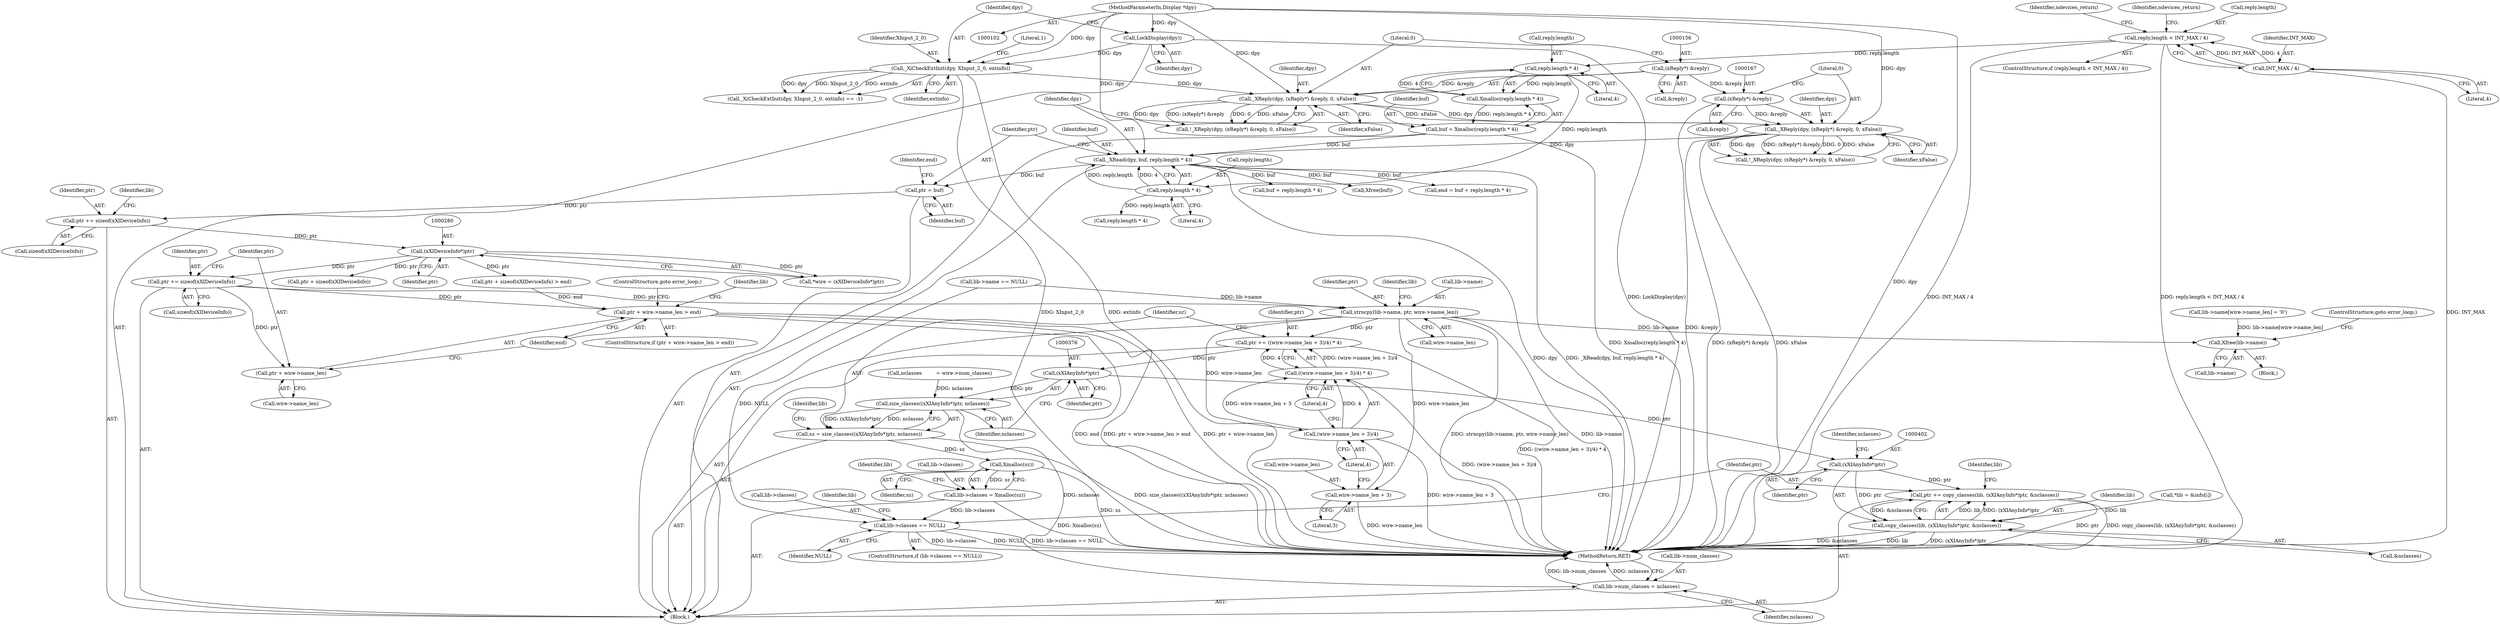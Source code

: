 digraph "0_libXi_19a9cd607de73947fcfb104682f203ffe4e1f4e5_2@API" {
"1000313" [label="(Call,ptr += sizeof(xXIDeviceInfo))"];
"1000279" [label="(Call,(xXIDeviceInfo*)ptr)"];
"1000254" [label="(Call,ptr += sizeof(xXIDeviceInfo))"];
"1000228" [label="(Call,ptr = buf)"];
"1000220" [label="(Call,_XRead(dpy, buf, reply.length * 4))"];
"1000164" [label="(Call,_XReply(dpy, (xReply*) &reply, 0, xFalse))"];
"1000153" [label="(Call,_XReply(dpy, (xReply*) &reply, 0, xFalse))"];
"1000122" [label="(Call,_XiCheckExtInit(dpy, XInput_2_0, extinfo))"];
"1000118" [label="(Call,LockDisplay(dpy))"];
"1000103" [label="(MethodParameterIn,Display *dpy)"];
"1000155" [label="(Call,(xReply*) &reply)"];
"1000166" [label="(Call,(xReply*) &reply)"];
"1000212" [label="(Call,buf = Xmalloc(reply.length * 4))"];
"1000214" [label="(Call,Xmalloc(reply.length * 4))"];
"1000215" [label="(Call,reply.length * 4)"];
"1000174" [label="(Call,reply.length < INT_MAX / 4)"];
"1000178" [label="(Call,INT_MAX / 4)"];
"1000223" [label="(Call,reply.length * 4)"];
"1000318" [label="(Call,ptr + wire->name_len > end)"];
"1000319" [label="(Call,ptr + wire->name_len)"];
"1000344" [label="(Call,strncpy(lib->name, ptr, wire->name_len))"];
"1000361" [label="(Call,ptr += ((wire->name_len + 3)/4) * 4)"];
"1000375" [label="(Call,(xXIAnyInfo*)ptr)"];
"1000374" [label="(Call,size_classes((xXIAnyInfo*)ptr, nclasses))"];
"1000372" [label="(Call,sz = size_classes((xXIAnyInfo*)ptr, nclasses))"];
"1000383" [label="(Call,Xmalloc(sz))"];
"1000379" [label="(Call,lib->classes = Xmalloc(sz))"];
"1000386" [label="(Call,lib->classes == NULL)"];
"1000406" [label="(Call,lib->num_classes = nclasses)"];
"1000401" [label="(Call,(xXIAnyInfo*)ptr)"];
"1000397" [label="(Call,ptr += copy_classes(lib, (xXIAnyInfo*)ptr, &nclasses))"];
"1000399" [label="(Call,copy_classes(lib, (xXIAnyInfo*)ptr, &nclasses))"];
"1000364" [label="(Call,(wire->name_len + 3)/4)"];
"1000363" [label="(Call,((wire->name_len + 3)/4) * 4)"];
"1000365" [label="(Call,wire->name_len + 3)"];
"1000392" [label="(Call,Xfree(lib->name))"];
"1000283" [label="(Call,ptr + sizeof(xXIDeviceInfo) > end)"];
"1000227" [label="(Literal,4)"];
"1000224" [label="(Call,reply.length)"];
"1000400" [label="(Identifier,lib)"];
"1000124" [label="(Identifier,XInput_2_0)"];
"1000388" [label="(Identifier,lib)"];
"1000385" [label="(ControlStructure,if (lib->classes == NULL))"];
"1000279" [label="(Call,(xXIDeviceInfo*)ptr)"];
"1000277" [label="(Call,*wire = (xXIDeviceInfo*)ptr)"];
"1000118" [label="(Call,LockDisplay(dpy))"];
"1000203" [label="(Identifier,ndevices_return)"];
"1000406" [label="(Call,lib->num_classes = nclasses)"];
"1000166" [label="(Call,(xReply*) &reply)"];
"1000399" [label="(Call,copy_classes(lib, (xXIAnyInfo*)ptr, &nclasses))"];
"1000386" [label="(Call,lib->classes == NULL)"];
"1000369" [label="(Literal,3)"];
"1000127" [label="(Literal,1)"];
"1000364" [label="(Call,(wire->name_len + 3)/4)"];
"1000213" [label="(Identifier,buf)"];
"1000233" [label="(Call,buf + reply.length * 4)"];
"1000375" [label="(Call,(xXIAnyInfo*)ptr)"];
"1000405" [label="(Identifier,nclasses)"];
"1000260" [label="(Identifier,lib)"];
"1000175" [label="(Call,reply.length)"];
"1000371" [label="(Literal,4)"];
"1000362" [label="(Identifier,ptr)"];
"1000180" [label="(Literal,4)"];
"1000325" [label="(ControlStructure,goto error_loop;)"];
"1000355" [label="(Identifier,lib)"];
"1000179" [label="(Identifier,INT_MAX)"];
"1000404" [label="(Call,&nclasses)"];
"1000222" [label="(Identifier,buf)"];
"1000270" [label="(Call,*lib = &info[i])"];
"1000165" [label="(Identifier,dpy)"];
"1000173" [label="(ControlStructure,if (reply.length < INT_MAX / 4))"];
"1000361" [label="(Call,ptr += ((wire->name_len + 3)/4) * 4)"];
"1000366" [label="(Call,wire->name_len)"];
"1000168" [label="(Call,&reply)"];
"1000324" [label="(Identifier,end)"];
"1000123" [label="(Identifier,dpy)"];
"1000152" [label="(Call,!_XReply(dpy, (xReply*) &reply, 0, xFalse))"];
"1000212" [label="(Call,buf = Xmalloc(reply.length * 4))"];
"1000381" [label="(Identifier,lib)"];
"1000119" [label="(Identifier,dpy)"];
"1000230" [label="(Identifier,buf)"];
"1000159" [label="(Literal,0)"];
"1000157" [label="(Call,&reply)"];
"1000392" [label="(Call,Xfree(lib->name))"];
"1000410" [label="(Identifier,nclasses)"];
"1000229" [label="(Identifier,ptr)"];
"1000345" [label="(Call,lib->name)"];
"1000384" [label="(Identifier,sz)"];
"1000235" [label="(Call,reply.length * 4)"];
"1000387" [label="(Call,lib->classes)"];
"1000284" [label="(Call,ptr + sizeof(xXIDeviceInfo))"];
"1000352" [label="(Call,lib->name[wire->name_len] = '\0')"];
"1000228" [label="(Call,ptr = buf)"];
"1000153" [label="(Call,_XReply(dpy, (xReply*) &reply, 0, xFalse))"];
"1000232" [label="(Identifier,end)"];
"1000154" [label="(Identifier,dpy)"];
"1000396" [label="(ControlStructure,goto error_loop;)"];
"1000216" [label="(Call,reply.length)"];
"1000393" [label="(Call,lib->name)"];
"1000379" [label="(Call,lib->classes = Xmalloc(sz))"];
"1000254" [label="(Call,ptr += sizeof(xXIDeviceInfo))"];
"1000184" [label="(Identifier,ndevices_return)"];
"1000411" [label="(MethodReturn,RET)"];
"1000383" [label="(Call,Xmalloc(sz))"];
"1000314" [label="(Identifier,ptr)"];
"1000155" [label="(Call,(xReply*) &reply)"];
"1000380" [label="(Call,lib->classes)"];
"1000377" [label="(Identifier,ptr)"];
"1000315" [label="(Call,sizeof(xXIDeviceInfo))"];
"1000344" [label="(Call,strncpy(lib->name, ptr, wire->name_len))"];
"1000374" [label="(Call,size_classes((xXIAnyInfo*)ptr, nclasses))"];
"1000318" [label="(Call,ptr + wire->name_len > end)"];
"1000363" [label="(Call,((wire->name_len + 3)/4) * 4)"];
"1000407" [label="(Call,lib->num_classes)"];
"1000170" [label="(Literal,0)"];
"1000121" [label="(Call,_XiCheckExtInit(dpy, XInput_2_0, extinfo) == -1)"];
"1000349" [label="(Call,wire->name_len)"];
"1000163" [label="(Call,!_XReply(dpy, (xReply*) &reply, 0, xFalse))"];
"1000223" [label="(Call,reply.length * 4)"];
"1000365" [label="(Call,wire->name_len + 3)"];
"1000122" [label="(Call,_XiCheckExtInit(dpy, XInput_2_0, extinfo))"];
"1000401" [label="(Call,(xXIAnyInfo*)ptr)"];
"1000394" [label="(Identifier,lib)"];
"1000391" [label="(Block,)"];
"1000320" [label="(Identifier,ptr)"];
"1000255" [label="(Identifier,ptr)"];
"1000338" [label="(Call,lib->name == NULL)"];
"1000378" [label="(Identifier,nclasses)"];
"1000348" [label="(Identifier,ptr)"];
"1000321" [label="(Call,wire->name_len)"];
"1000372" [label="(Call,sz = size_classes((xXIAnyInfo*)ptr, nclasses))"];
"1000220" [label="(Call,_XRead(dpy, buf, reply.length * 4))"];
"1000313" [label="(Call,ptr += sizeof(xXIDeviceInfo))"];
"1000390" [label="(Identifier,NULL)"];
"1000125" [label="(Identifier,extinfo)"];
"1000164" [label="(Call,_XReply(dpy, (xReply*) &reply, 0, xFalse))"];
"1000174" [label="(Call,reply.length < INT_MAX / 4)"];
"1000256" [label="(Call,sizeof(xXIDeviceInfo))"];
"1000219" [label="(Literal,4)"];
"1000171" [label="(Identifier,xFalse)"];
"1000408" [label="(Identifier,lib)"];
"1000311" [label="(Call,Xfree(buf))"];
"1000214" [label="(Call,Xmalloc(reply.length * 4))"];
"1000178" [label="(Call,INT_MAX / 4)"];
"1000397" [label="(Call,ptr += copy_classes(lib, (xXIAnyInfo*)ptr, &nclasses))"];
"1000281" [label="(Identifier,ptr)"];
"1000328" [label="(Identifier,lib)"];
"1000249" [label="(Call,nclasses         = wire->num_classes)"];
"1000370" [label="(Literal,4)"];
"1000103" [label="(MethodParameterIn,Display *dpy)"];
"1000106" [label="(Block,)"];
"1000221" [label="(Identifier,dpy)"];
"1000231" [label="(Call,end = buf + reply.length * 4)"];
"1000373" [label="(Identifier,sz)"];
"1000215" [label="(Call,reply.length * 4)"];
"1000319" [label="(Call,ptr + wire->name_len)"];
"1000398" [label="(Identifier,ptr)"];
"1000317" [label="(ControlStructure,if (ptr + wire->name_len > end))"];
"1000160" [label="(Identifier,xFalse)"];
"1000403" [label="(Identifier,ptr)"];
"1000313" -> "1000106"  [label="AST: "];
"1000313" -> "1000315"  [label="CFG: "];
"1000314" -> "1000313"  [label="AST: "];
"1000315" -> "1000313"  [label="AST: "];
"1000320" -> "1000313"  [label="CFG: "];
"1000279" -> "1000313"  [label="DDG: ptr"];
"1000313" -> "1000318"  [label="DDG: ptr"];
"1000313" -> "1000319"  [label="DDG: ptr"];
"1000313" -> "1000344"  [label="DDG: ptr"];
"1000279" -> "1000277"  [label="AST: "];
"1000279" -> "1000281"  [label="CFG: "];
"1000280" -> "1000279"  [label="AST: "];
"1000281" -> "1000279"  [label="AST: "];
"1000277" -> "1000279"  [label="CFG: "];
"1000279" -> "1000277"  [label="DDG: ptr"];
"1000254" -> "1000279"  [label="DDG: ptr"];
"1000279" -> "1000283"  [label="DDG: ptr"];
"1000279" -> "1000284"  [label="DDG: ptr"];
"1000254" -> "1000106"  [label="AST: "];
"1000254" -> "1000256"  [label="CFG: "];
"1000255" -> "1000254"  [label="AST: "];
"1000256" -> "1000254"  [label="AST: "];
"1000260" -> "1000254"  [label="CFG: "];
"1000228" -> "1000254"  [label="DDG: ptr"];
"1000228" -> "1000106"  [label="AST: "];
"1000228" -> "1000230"  [label="CFG: "];
"1000229" -> "1000228"  [label="AST: "];
"1000230" -> "1000228"  [label="AST: "];
"1000232" -> "1000228"  [label="CFG: "];
"1000220" -> "1000228"  [label="DDG: buf"];
"1000220" -> "1000106"  [label="AST: "];
"1000220" -> "1000223"  [label="CFG: "];
"1000221" -> "1000220"  [label="AST: "];
"1000222" -> "1000220"  [label="AST: "];
"1000223" -> "1000220"  [label="AST: "];
"1000229" -> "1000220"  [label="CFG: "];
"1000220" -> "1000411"  [label="DDG: dpy"];
"1000220" -> "1000411"  [label="DDG: _XRead(dpy, buf, reply.length * 4)"];
"1000164" -> "1000220"  [label="DDG: dpy"];
"1000103" -> "1000220"  [label="DDG: dpy"];
"1000212" -> "1000220"  [label="DDG: buf"];
"1000223" -> "1000220"  [label="DDG: reply.length"];
"1000223" -> "1000220"  [label="DDG: 4"];
"1000220" -> "1000231"  [label="DDG: buf"];
"1000220" -> "1000233"  [label="DDG: buf"];
"1000220" -> "1000311"  [label="DDG: buf"];
"1000164" -> "1000163"  [label="AST: "];
"1000164" -> "1000171"  [label="CFG: "];
"1000165" -> "1000164"  [label="AST: "];
"1000166" -> "1000164"  [label="AST: "];
"1000170" -> "1000164"  [label="AST: "];
"1000171" -> "1000164"  [label="AST: "];
"1000163" -> "1000164"  [label="CFG: "];
"1000164" -> "1000411"  [label="DDG: (xReply*) &reply"];
"1000164" -> "1000411"  [label="DDG: xFalse"];
"1000164" -> "1000163"  [label="DDG: dpy"];
"1000164" -> "1000163"  [label="DDG: (xReply*) &reply"];
"1000164" -> "1000163"  [label="DDG: 0"];
"1000164" -> "1000163"  [label="DDG: xFalse"];
"1000153" -> "1000164"  [label="DDG: dpy"];
"1000153" -> "1000164"  [label="DDG: xFalse"];
"1000103" -> "1000164"  [label="DDG: dpy"];
"1000166" -> "1000164"  [label="DDG: &reply"];
"1000153" -> "1000152"  [label="AST: "];
"1000153" -> "1000160"  [label="CFG: "];
"1000154" -> "1000153"  [label="AST: "];
"1000155" -> "1000153"  [label="AST: "];
"1000159" -> "1000153"  [label="AST: "];
"1000160" -> "1000153"  [label="AST: "];
"1000152" -> "1000153"  [label="CFG: "];
"1000153" -> "1000152"  [label="DDG: dpy"];
"1000153" -> "1000152"  [label="DDG: (xReply*) &reply"];
"1000153" -> "1000152"  [label="DDG: 0"];
"1000153" -> "1000152"  [label="DDG: xFalse"];
"1000122" -> "1000153"  [label="DDG: dpy"];
"1000103" -> "1000153"  [label="DDG: dpy"];
"1000155" -> "1000153"  [label="DDG: &reply"];
"1000122" -> "1000121"  [label="AST: "];
"1000122" -> "1000125"  [label="CFG: "];
"1000123" -> "1000122"  [label="AST: "];
"1000124" -> "1000122"  [label="AST: "];
"1000125" -> "1000122"  [label="AST: "];
"1000127" -> "1000122"  [label="CFG: "];
"1000122" -> "1000411"  [label="DDG: extinfo"];
"1000122" -> "1000411"  [label="DDG: XInput_2_0"];
"1000122" -> "1000121"  [label="DDG: dpy"];
"1000122" -> "1000121"  [label="DDG: XInput_2_0"];
"1000122" -> "1000121"  [label="DDG: extinfo"];
"1000118" -> "1000122"  [label="DDG: dpy"];
"1000103" -> "1000122"  [label="DDG: dpy"];
"1000118" -> "1000106"  [label="AST: "];
"1000118" -> "1000119"  [label="CFG: "];
"1000119" -> "1000118"  [label="AST: "];
"1000123" -> "1000118"  [label="CFG: "];
"1000118" -> "1000411"  [label="DDG: LockDisplay(dpy)"];
"1000103" -> "1000118"  [label="DDG: dpy"];
"1000103" -> "1000102"  [label="AST: "];
"1000103" -> "1000411"  [label="DDG: dpy"];
"1000155" -> "1000157"  [label="CFG: "];
"1000156" -> "1000155"  [label="AST: "];
"1000157" -> "1000155"  [label="AST: "];
"1000159" -> "1000155"  [label="CFG: "];
"1000155" -> "1000166"  [label="DDG: &reply"];
"1000166" -> "1000168"  [label="CFG: "];
"1000167" -> "1000166"  [label="AST: "];
"1000168" -> "1000166"  [label="AST: "];
"1000170" -> "1000166"  [label="CFG: "];
"1000166" -> "1000411"  [label="DDG: &reply"];
"1000212" -> "1000106"  [label="AST: "];
"1000212" -> "1000214"  [label="CFG: "];
"1000213" -> "1000212"  [label="AST: "];
"1000214" -> "1000212"  [label="AST: "];
"1000221" -> "1000212"  [label="CFG: "];
"1000212" -> "1000411"  [label="DDG: Xmalloc(reply.length * 4)"];
"1000214" -> "1000212"  [label="DDG: reply.length * 4"];
"1000214" -> "1000215"  [label="CFG: "];
"1000215" -> "1000214"  [label="AST: "];
"1000215" -> "1000214"  [label="DDG: reply.length"];
"1000215" -> "1000214"  [label="DDG: 4"];
"1000215" -> "1000219"  [label="CFG: "];
"1000216" -> "1000215"  [label="AST: "];
"1000219" -> "1000215"  [label="AST: "];
"1000174" -> "1000215"  [label="DDG: reply.length"];
"1000215" -> "1000223"  [label="DDG: reply.length"];
"1000174" -> "1000173"  [label="AST: "];
"1000174" -> "1000178"  [label="CFG: "];
"1000175" -> "1000174"  [label="AST: "];
"1000178" -> "1000174"  [label="AST: "];
"1000184" -> "1000174"  [label="CFG: "];
"1000203" -> "1000174"  [label="CFG: "];
"1000174" -> "1000411"  [label="DDG: INT_MAX / 4"];
"1000174" -> "1000411"  [label="DDG: reply.length < INT_MAX / 4"];
"1000178" -> "1000174"  [label="DDG: INT_MAX"];
"1000178" -> "1000174"  [label="DDG: 4"];
"1000178" -> "1000180"  [label="CFG: "];
"1000179" -> "1000178"  [label="AST: "];
"1000180" -> "1000178"  [label="AST: "];
"1000178" -> "1000411"  [label="DDG: INT_MAX"];
"1000223" -> "1000227"  [label="CFG: "];
"1000224" -> "1000223"  [label="AST: "];
"1000227" -> "1000223"  [label="AST: "];
"1000223" -> "1000235"  [label="DDG: reply.length"];
"1000318" -> "1000317"  [label="AST: "];
"1000318" -> "1000324"  [label="CFG: "];
"1000319" -> "1000318"  [label="AST: "];
"1000324" -> "1000318"  [label="AST: "];
"1000325" -> "1000318"  [label="CFG: "];
"1000328" -> "1000318"  [label="CFG: "];
"1000318" -> "1000411"  [label="DDG: ptr + wire->name_len > end"];
"1000318" -> "1000411"  [label="DDG: ptr + wire->name_len"];
"1000318" -> "1000411"  [label="DDG: end"];
"1000283" -> "1000318"  [label="DDG: end"];
"1000319" -> "1000321"  [label="CFG: "];
"1000320" -> "1000319"  [label="AST: "];
"1000321" -> "1000319"  [label="AST: "];
"1000324" -> "1000319"  [label="CFG: "];
"1000344" -> "1000106"  [label="AST: "];
"1000344" -> "1000349"  [label="CFG: "];
"1000345" -> "1000344"  [label="AST: "];
"1000348" -> "1000344"  [label="AST: "];
"1000349" -> "1000344"  [label="AST: "];
"1000355" -> "1000344"  [label="CFG: "];
"1000344" -> "1000411"  [label="DDG: strncpy(lib->name, ptr, wire->name_len)"];
"1000344" -> "1000411"  [label="DDG: lib->name"];
"1000338" -> "1000344"  [label="DDG: lib->name"];
"1000344" -> "1000361"  [label="DDG: ptr"];
"1000344" -> "1000364"  [label="DDG: wire->name_len"];
"1000344" -> "1000365"  [label="DDG: wire->name_len"];
"1000344" -> "1000392"  [label="DDG: lib->name"];
"1000361" -> "1000106"  [label="AST: "];
"1000361" -> "1000363"  [label="CFG: "];
"1000362" -> "1000361"  [label="AST: "];
"1000363" -> "1000361"  [label="AST: "];
"1000373" -> "1000361"  [label="CFG: "];
"1000361" -> "1000411"  [label="DDG: ((wire->name_len + 3)/4) * 4"];
"1000363" -> "1000361"  [label="DDG: (wire->name_len + 3)/4"];
"1000363" -> "1000361"  [label="DDG: 4"];
"1000361" -> "1000375"  [label="DDG: ptr"];
"1000375" -> "1000374"  [label="AST: "];
"1000375" -> "1000377"  [label="CFG: "];
"1000376" -> "1000375"  [label="AST: "];
"1000377" -> "1000375"  [label="AST: "];
"1000378" -> "1000375"  [label="CFG: "];
"1000375" -> "1000374"  [label="DDG: ptr"];
"1000375" -> "1000401"  [label="DDG: ptr"];
"1000374" -> "1000372"  [label="AST: "];
"1000374" -> "1000378"  [label="CFG: "];
"1000378" -> "1000374"  [label="AST: "];
"1000372" -> "1000374"  [label="CFG: "];
"1000374" -> "1000372"  [label="DDG: (xXIAnyInfo*)ptr"];
"1000374" -> "1000372"  [label="DDG: nclasses"];
"1000249" -> "1000374"  [label="DDG: nclasses"];
"1000374" -> "1000406"  [label="DDG: nclasses"];
"1000372" -> "1000106"  [label="AST: "];
"1000373" -> "1000372"  [label="AST: "];
"1000381" -> "1000372"  [label="CFG: "];
"1000372" -> "1000411"  [label="DDG: size_classes((xXIAnyInfo*)ptr, nclasses)"];
"1000372" -> "1000383"  [label="DDG: sz"];
"1000383" -> "1000379"  [label="AST: "];
"1000383" -> "1000384"  [label="CFG: "];
"1000384" -> "1000383"  [label="AST: "];
"1000379" -> "1000383"  [label="CFG: "];
"1000383" -> "1000411"  [label="DDG: sz"];
"1000383" -> "1000379"  [label="DDG: sz"];
"1000379" -> "1000106"  [label="AST: "];
"1000380" -> "1000379"  [label="AST: "];
"1000388" -> "1000379"  [label="CFG: "];
"1000379" -> "1000411"  [label="DDG: Xmalloc(sz)"];
"1000379" -> "1000386"  [label="DDG: lib->classes"];
"1000386" -> "1000385"  [label="AST: "];
"1000386" -> "1000390"  [label="CFG: "];
"1000387" -> "1000386"  [label="AST: "];
"1000390" -> "1000386"  [label="AST: "];
"1000394" -> "1000386"  [label="CFG: "];
"1000398" -> "1000386"  [label="CFG: "];
"1000386" -> "1000411"  [label="DDG: lib->classes"];
"1000386" -> "1000411"  [label="DDG: NULL"];
"1000386" -> "1000411"  [label="DDG: lib->classes == NULL"];
"1000338" -> "1000386"  [label="DDG: NULL"];
"1000406" -> "1000106"  [label="AST: "];
"1000406" -> "1000410"  [label="CFG: "];
"1000407" -> "1000406"  [label="AST: "];
"1000410" -> "1000406"  [label="AST: "];
"1000411" -> "1000406"  [label="CFG: "];
"1000406" -> "1000411"  [label="DDG: lib->num_classes"];
"1000406" -> "1000411"  [label="DDG: nclasses"];
"1000401" -> "1000399"  [label="AST: "];
"1000401" -> "1000403"  [label="CFG: "];
"1000402" -> "1000401"  [label="AST: "];
"1000403" -> "1000401"  [label="AST: "];
"1000405" -> "1000401"  [label="CFG: "];
"1000401" -> "1000397"  [label="DDG: ptr"];
"1000401" -> "1000399"  [label="DDG: ptr"];
"1000397" -> "1000106"  [label="AST: "];
"1000397" -> "1000399"  [label="CFG: "];
"1000398" -> "1000397"  [label="AST: "];
"1000399" -> "1000397"  [label="AST: "];
"1000408" -> "1000397"  [label="CFG: "];
"1000397" -> "1000411"  [label="DDG: ptr"];
"1000397" -> "1000411"  [label="DDG: copy_classes(lib, (xXIAnyInfo*)ptr, &nclasses)"];
"1000399" -> "1000397"  [label="DDG: lib"];
"1000399" -> "1000397"  [label="DDG: (xXIAnyInfo*)ptr"];
"1000399" -> "1000397"  [label="DDG: &nclasses"];
"1000399" -> "1000404"  [label="CFG: "];
"1000400" -> "1000399"  [label="AST: "];
"1000404" -> "1000399"  [label="AST: "];
"1000399" -> "1000411"  [label="DDG: (xXIAnyInfo*)ptr"];
"1000399" -> "1000411"  [label="DDG: &nclasses"];
"1000399" -> "1000411"  [label="DDG: lib"];
"1000270" -> "1000399"  [label="DDG: lib"];
"1000364" -> "1000363"  [label="AST: "];
"1000364" -> "1000370"  [label="CFG: "];
"1000365" -> "1000364"  [label="AST: "];
"1000370" -> "1000364"  [label="AST: "];
"1000371" -> "1000364"  [label="CFG: "];
"1000364" -> "1000411"  [label="DDG: wire->name_len + 3"];
"1000364" -> "1000363"  [label="DDG: wire->name_len + 3"];
"1000364" -> "1000363"  [label="DDG: 4"];
"1000363" -> "1000371"  [label="CFG: "];
"1000371" -> "1000363"  [label="AST: "];
"1000363" -> "1000411"  [label="DDG: (wire->name_len + 3)/4"];
"1000365" -> "1000369"  [label="CFG: "];
"1000366" -> "1000365"  [label="AST: "];
"1000369" -> "1000365"  [label="AST: "];
"1000370" -> "1000365"  [label="CFG: "];
"1000365" -> "1000411"  [label="DDG: wire->name_len"];
"1000392" -> "1000391"  [label="AST: "];
"1000392" -> "1000393"  [label="CFG: "];
"1000393" -> "1000392"  [label="AST: "];
"1000396" -> "1000392"  [label="CFG: "];
"1000352" -> "1000392"  [label="DDG: lib->name[wire->name_len]"];
}
